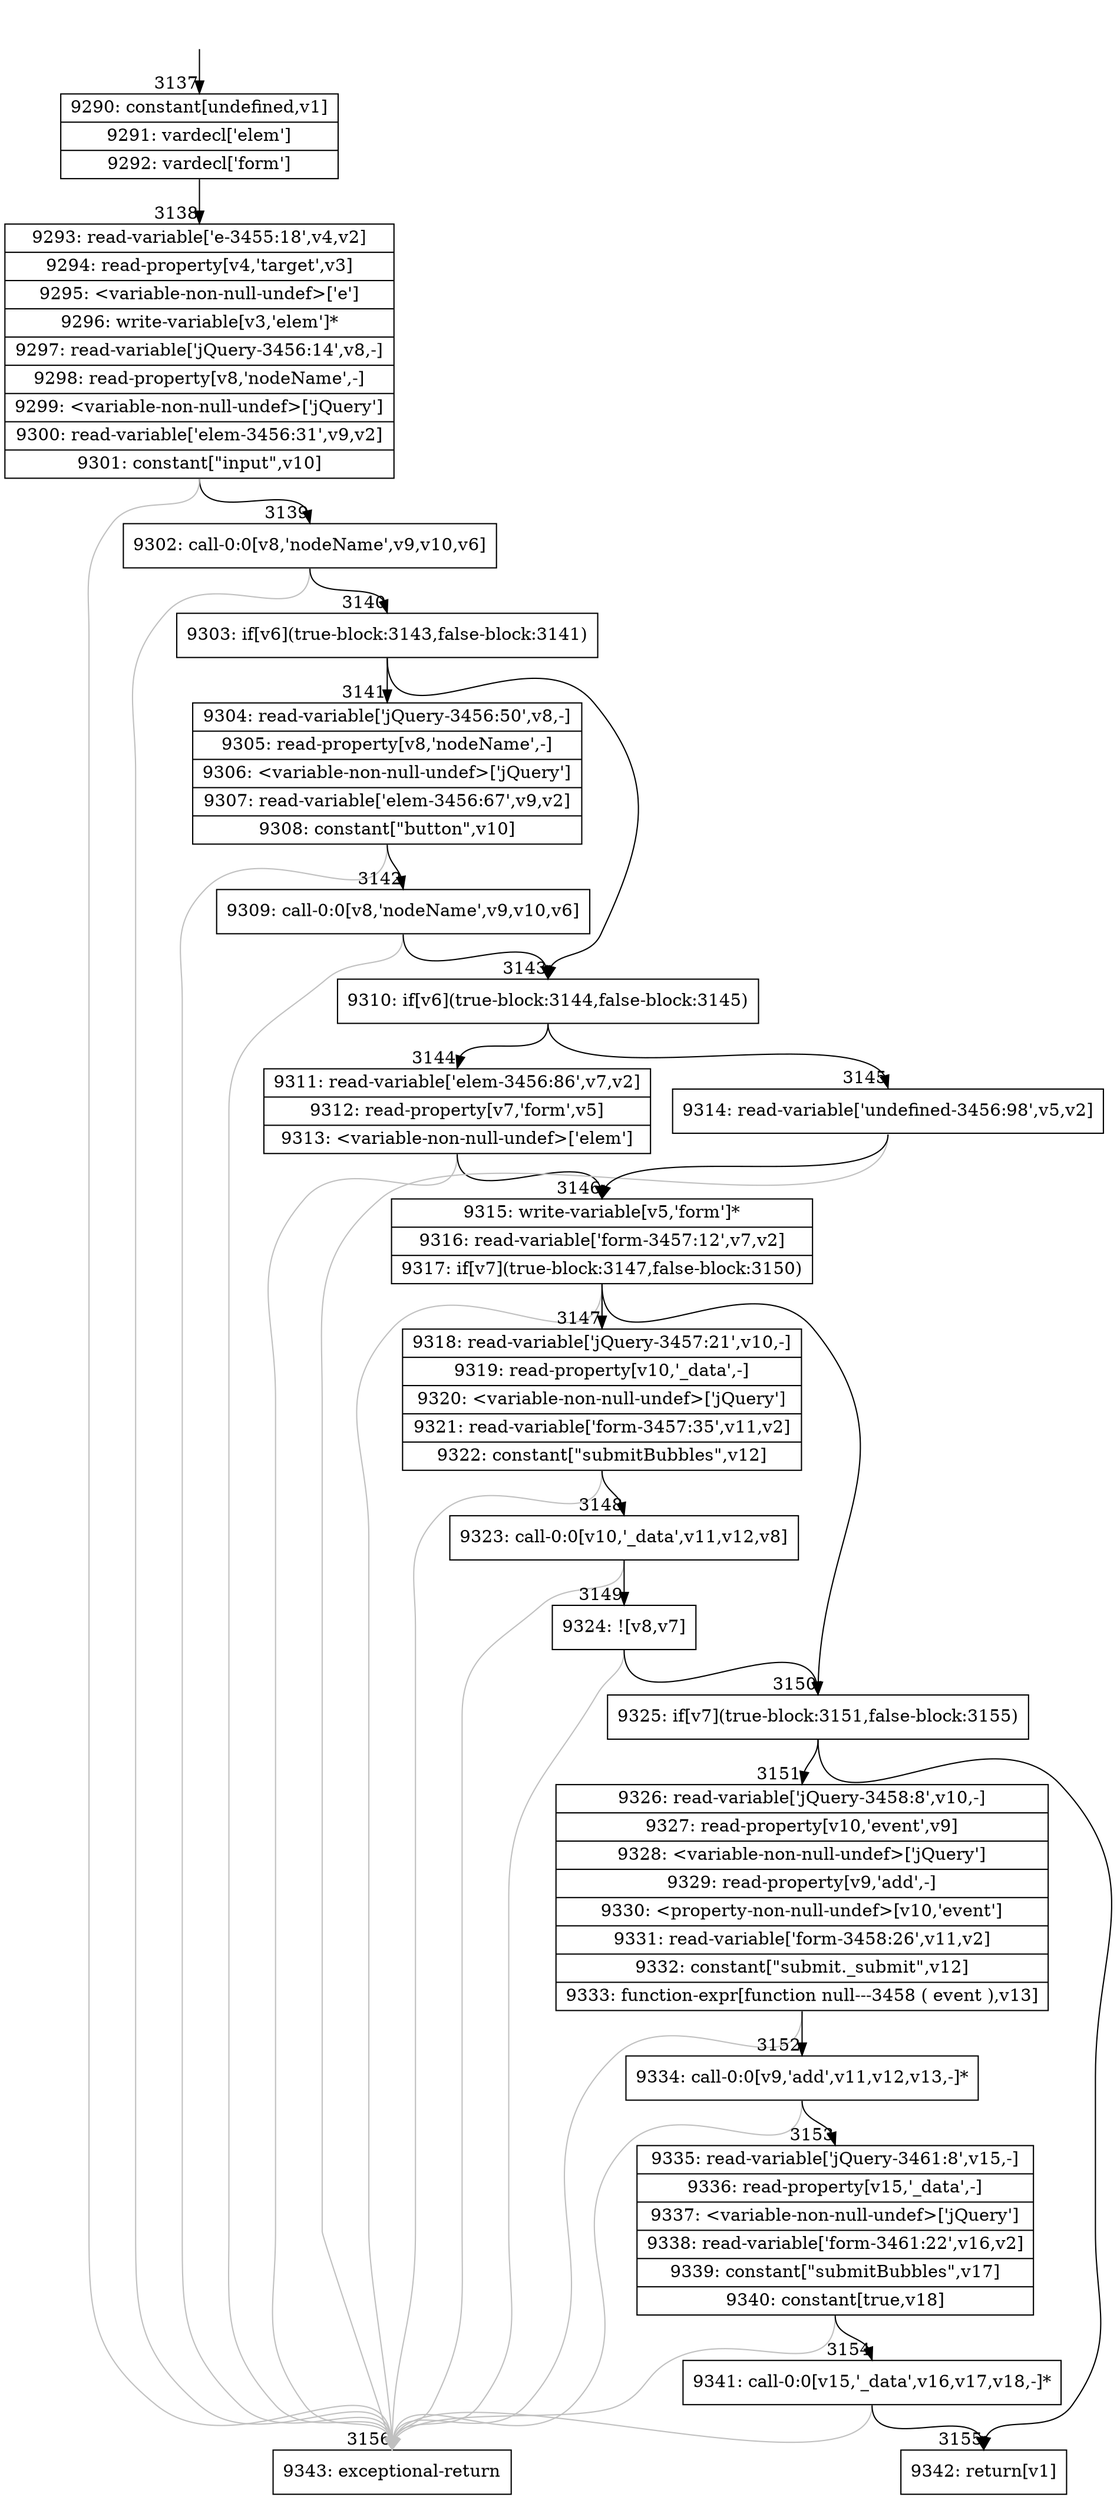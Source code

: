 digraph {
rankdir="TD"
BB_entry194[shape=none,label=""];
BB_entry194 -> BB3137 [tailport=s, headport=n, headlabel="    3137"]
BB3137 [shape=record label="{9290: constant[undefined,v1]|9291: vardecl['elem']|9292: vardecl['form']}" ] 
BB3137 -> BB3138 [tailport=s, headport=n, headlabel="      3138"]
BB3138 [shape=record label="{9293: read-variable['e-3455:18',v4,v2]|9294: read-property[v4,'target',v3]|9295: \<variable-non-null-undef\>['e']|9296: write-variable[v3,'elem']*|9297: read-variable['jQuery-3456:14',v8,-]|9298: read-property[v8,'nodeName',-]|9299: \<variable-non-null-undef\>['jQuery']|9300: read-variable['elem-3456:31',v9,v2]|9301: constant[\"input\",v10]}" ] 
BB3138 -> BB3139 [tailport=s, headport=n, headlabel="      3139"]
BB3138 -> BB3156 [tailport=s, headport=n, color=gray, headlabel="      3156"]
BB3139 [shape=record label="{9302: call-0:0[v8,'nodeName',v9,v10,v6]}" ] 
BB3139 -> BB3140 [tailport=s, headport=n, headlabel="      3140"]
BB3139 -> BB3156 [tailport=s, headport=n, color=gray]
BB3140 [shape=record label="{9303: if[v6](true-block:3143,false-block:3141)}" ] 
BB3140 -> BB3143 [tailport=s, headport=n, headlabel="      3143"]
BB3140 -> BB3141 [tailport=s, headport=n, headlabel="      3141"]
BB3141 [shape=record label="{9304: read-variable['jQuery-3456:50',v8,-]|9305: read-property[v8,'nodeName',-]|9306: \<variable-non-null-undef\>['jQuery']|9307: read-variable['elem-3456:67',v9,v2]|9308: constant[\"button\",v10]}" ] 
BB3141 -> BB3142 [tailport=s, headport=n, headlabel="      3142"]
BB3141 -> BB3156 [tailport=s, headport=n, color=gray]
BB3142 [shape=record label="{9309: call-0:0[v8,'nodeName',v9,v10,v6]}" ] 
BB3142 -> BB3143 [tailport=s, headport=n]
BB3142 -> BB3156 [tailport=s, headport=n, color=gray]
BB3143 [shape=record label="{9310: if[v6](true-block:3144,false-block:3145)}" ] 
BB3143 -> BB3144 [tailport=s, headport=n, headlabel="      3144"]
BB3143 -> BB3145 [tailport=s, headport=n, headlabel="      3145"]
BB3144 [shape=record label="{9311: read-variable['elem-3456:86',v7,v2]|9312: read-property[v7,'form',v5]|9313: \<variable-non-null-undef\>['elem']}" ] 
BB3144 -> BB3146 [tailport=s, headport=n, headlabel="      3146"]
BB3144 -> BB3156 [tailport=s, headport=n, color=gray]
BB3145 [shape=record label="{9314: read-variable['undefined-3456:98',v5,v2]}" ] 
BB3145 -> BB3146 [tailport=s, headport=n]
BB3145 -> BB3156 [tailport=s, headport=n, color=gray]
BB3146 [shape=record label="{9315: write-variable[v5,'form']*|9316: read-variable['form-3457:12',v7,v2]|9317: if[v7](true-block:3147,false-block:3150)}" ] 
BB3146 -> BB3150 [tailport=s, headport=n, headlabel="      3150"]
BB3146 -> BB3147 [tailport=s, headport=n, headlabel="      3147"]
BB3146 -> BB3156 [tailport=s, headport=n, color=gray]
BB3147 [shape=record label="{9318: read-variable['jQuery-3457:21',v10,-]|9319: read-property[v10,'_data',-]|9320: \<variable-non-null-undef\>['jQuery']|9321: read-variable['form-3457:35',v11,v2]|9322: constant[\"submitBubbles\",v12]}" ] 
BB3147 -> BB3148 [tailport=s, headport=n, headlabel="      3148"]
BB3147 -> BB3156 [tailport=s, headport=n, color=gray]
BB3148 [shape=record label="{9323: call-0:0[v10,'_data',v11,v12,v8]}" ] 
BB3148 -> BB3149 [tailport=s, headport=n, headlabel="      3149"]
BB3148 -> BB3156 [tailport=s, headport=n, color=gray]
BB3149 [shape=record label="{9324: ![v8,v7]}" ] 
BB3149 -> BB3150 [tailport=s, headport=n]
BB3149 -> BB3156 [tailport=s, headport=n, color=gray]
BB3150 [shape=record label="{9325: if[v7](true-block:3151,false-block:3155)}" ] 
BB3150 -> BB3151 [tailport=s, headport=n, headlabel="      3151"]
BB3150 -> BB3155 [tailport=s, headport=n, headlabel="      3155"]
BB3151 [shape=record label="{9326: read-variable['jQuery-3458:8',v10,-]|9327: read-property[v10,'event',v9]|9328: \<variable-non-null-undef\>['jQuery']|9329: read-property[v9,'add',-]|9330: \<property-non-null-undef\>[v10,'event']|9331: read-variable['form-3458:26',v11,v2]|9332: constant[\"submit._submit\",v12]|9333: function-expr[function null---3458 ( event ),v13]}" ] 
BB3151 -> BB3152 [tailport=s, headport=n, headlabel="      3152"]
BB3151 -> BB3156 [tailport=s, headport=n, color=gray]
BB3152 [shape=record label="{9334: call-0:0[v9,'add',v11,v12,v13,-]*}" ] 
BB3152 -> BB3153 [tailport=s, headport=n, headlabel="      3153"]
BB3152 -> BB3156 [tailport=s, headport=n, color=gray]
BB3153 [shape=record label="{9335: read-variable['jQuery-3461:8',v15,-]|9336: read-property[v15,'_data',-]|9337: \<variable-non-null-undef\>['jQuery']|9338: read-variable['form-3461:22',v16,v2]|9339: constant[\"submitBubbles\",v17]|9340: constant[true,v18]}" ] 
BB3153 -> BB3154 [tailport=s, headport=n, headlabel="      3154"]
BB3153 -> BB3156 [tailport=s, headport=n, color=gray]
BB3154 [shape=record label="{9341: call-0:0[v15,'_data',v16,v17,v18,-]*}" ] 
BB3154 -> BB3155 [tailport=s, headport=n]
BB3154 -> BB3156 [tailport=s, headport=n, color=gray]
BB3155 [shape=record label="{9342: return[v1]}" ] 
BB3156 [shape=record label="{9343: exceptional-return}" ] 
}
